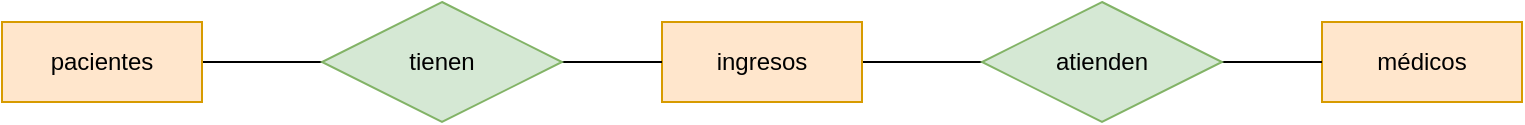 <mxfile version="22.1.3" type="github">
  <diagram name="Página-1" id="IAEdC-_NnEa2JzYTUQMX">
    <mxGraphModel dx="1242" dy="831" grid="1" gridSize="10" guides="1" tooltips="1" connect="1" arrows="1" fold="1" page="1" pageScale="1" pageWidth="827" pageHeight="1169" math="0" shadow="0">
      <root>
        <mxCell id="0" />
        <mxCell id="1" parent="0" />
        <mxCell id="pMwjdMIliSxabNnvG3Ax-6" style="edgeStyle=orthogonalEdgeStyle;rounded=0;orthogonalLoop=1;jettySize=auto;html=1;exitX=1;exitY=0.5;exitDx=0;exitDy=0;entryX=0;entryY=0.5;entryDx=0;entryDy=0;endArrow=none;endFill=0;" edge="1" parent="1" source="pMwjdMIliSxabNnvG3Ax-1" target="pMwjdMIliSxabNnvG3Ax-4">
          <mxGeometry relative="1" as="geometry" />
        </mxCell>
        <mxCell id="pMwjdMIliSxabNnvG3Ax-1" value="pacientes" style="whiteSpace=wrap;html=1;align=center;fillColor=#ffe6cc;strokeColor=#d79b00;" vertex="1" parent="1">
          <mxGeometry x="110" y="300" width="100" height="40" as="geometry" />
        </mxCell>
        <mxCell id="pMwjdMIliSxabNnvG3Ax-8" style="edgeStyle=orthogonalEdgeStyle;shape=connector;rounded=0;orthogonalLoop=1;jettySize=auto;html=1;exitX=1;exitY=0.5;exitDx=0;exitDy=0;entryX=0;entryY=0.5;entryDx=0;entryDy=0;labelBackgroundColor=default;strokeColor=default;align=center;verticalAlign=middle;fontFamily=Helvetica;fontSize=11;fontColor=default;endArrow=none;endFill=0;" edge="1" parent="1" source="pMwjdMIliSxabNnvG3Ax-2" target="pMwjdMIliSxabNnvG3Ax-5">
          <mxGeometry relative="1" as="geometry" />
        </mxCell>
        <mxCell id="pMwjdMIliSxabNnvG3Ax-2" value="ingresos" style="whiteSpace=wrap;html=1;align=center;fillColor=#ffe6cc;strokeColor=#d79b00;" vertex="1" parent="1">
          <mxGeometry x="440" y="300" width="100" height="40" as="geometry" />
        </mxCell>
        <mxCell id="pMwjdMIliSxabNnvG3Ax-3" value="médicos" style="whiteSpace=wrap;html=1;align=center;fillColor=#ffe6cc;strokeColor=#d79b00;" vertex="1" parent="1">
          <mxGeometry x="770" y="300" width="100" height="40" as="geometry" />
        </mxCell>
        <mxCell id="pMwjdMIliSxabNnvG3Ax-7" style="edgeStyle=orthogonalEdgeStyle;shape=connector;rounded=0;orthogonalLoop=1;jettySize=auto;html=1;exitX=1;exitY=0.5;exitDx=0;exitDy=0;entryX=0;entryY=0.5;entryDx=0;entryDy=0;labelBackgroundColor=default;strokeColor=default;align=center;verticalAlign=middle;fontFamily=Helvetica;fontSize=11;fontColor=default;endArrow=none;endFill=0;" edge="1" parent="1" source="pMwjdMIliSxabNnvG3Ax-4" target="pMwjdMIliSxabNnvG3Ax-2">
          <mxGeometry relative="1" as="geometry" />
        </mxCell>
        <mxCell id="pMwjdMIliSxabNnvG3Ax-4" value="tienen" style="shape=rhombus;perimeter=rhombusPerimeter;whiteSpace=wrap;html=1;align=center;fillColor=#d5e8d4;strokeColor=#82b366;" vertex="1" parent="1">
          <mxGeometry x="270" y="290" width="120" height="60" as="geometry" />
        </mxCell>
        <mxCell id="pMwjdMIliSxabNnvG3Ax-9" style="edgeStyle=orthogonalEdgeStyle;shape=connector;rounded=0;orthogonalLoop=1;jettySize=auto;html=1;exitX=1;exitY=0.5;exitDx=0;exitDy=0;entryX=0;entryY=0.5;entryDx=0;entryDy=0;labelBackgroundColor=default;strokeColor=default;align=center;verticalAlign=middle;fontFamily=Helvetica;fontSize=11;fontColor=default;endArrow=none;endFill=0;" edge="1" parent="1" source="pMwjdMIliSxabNnvG3Ax-5" target="pMwjdMIliSxabNnvG3Ax-3">
          <mxGeometry relative="1" as="geometry" />
        </mxCell>
        <mxCell id="pMwjdMIliSxabNnvG3Ax-5" value="atienden" style="shape=rhombus;perimeter=rhombusPerimeter;whiteSpace=wrap;html=1;align=center;fillColor=#d5e8d4;strokeColor=#82b366;" vertex="1" parent="1">
          <mxGeometry x="600" y="290" width="120" height="60" as="geometry" />
        </mxCell>
      </root>
    </mxGraphModel>
  </diagram>
</mxfile>
